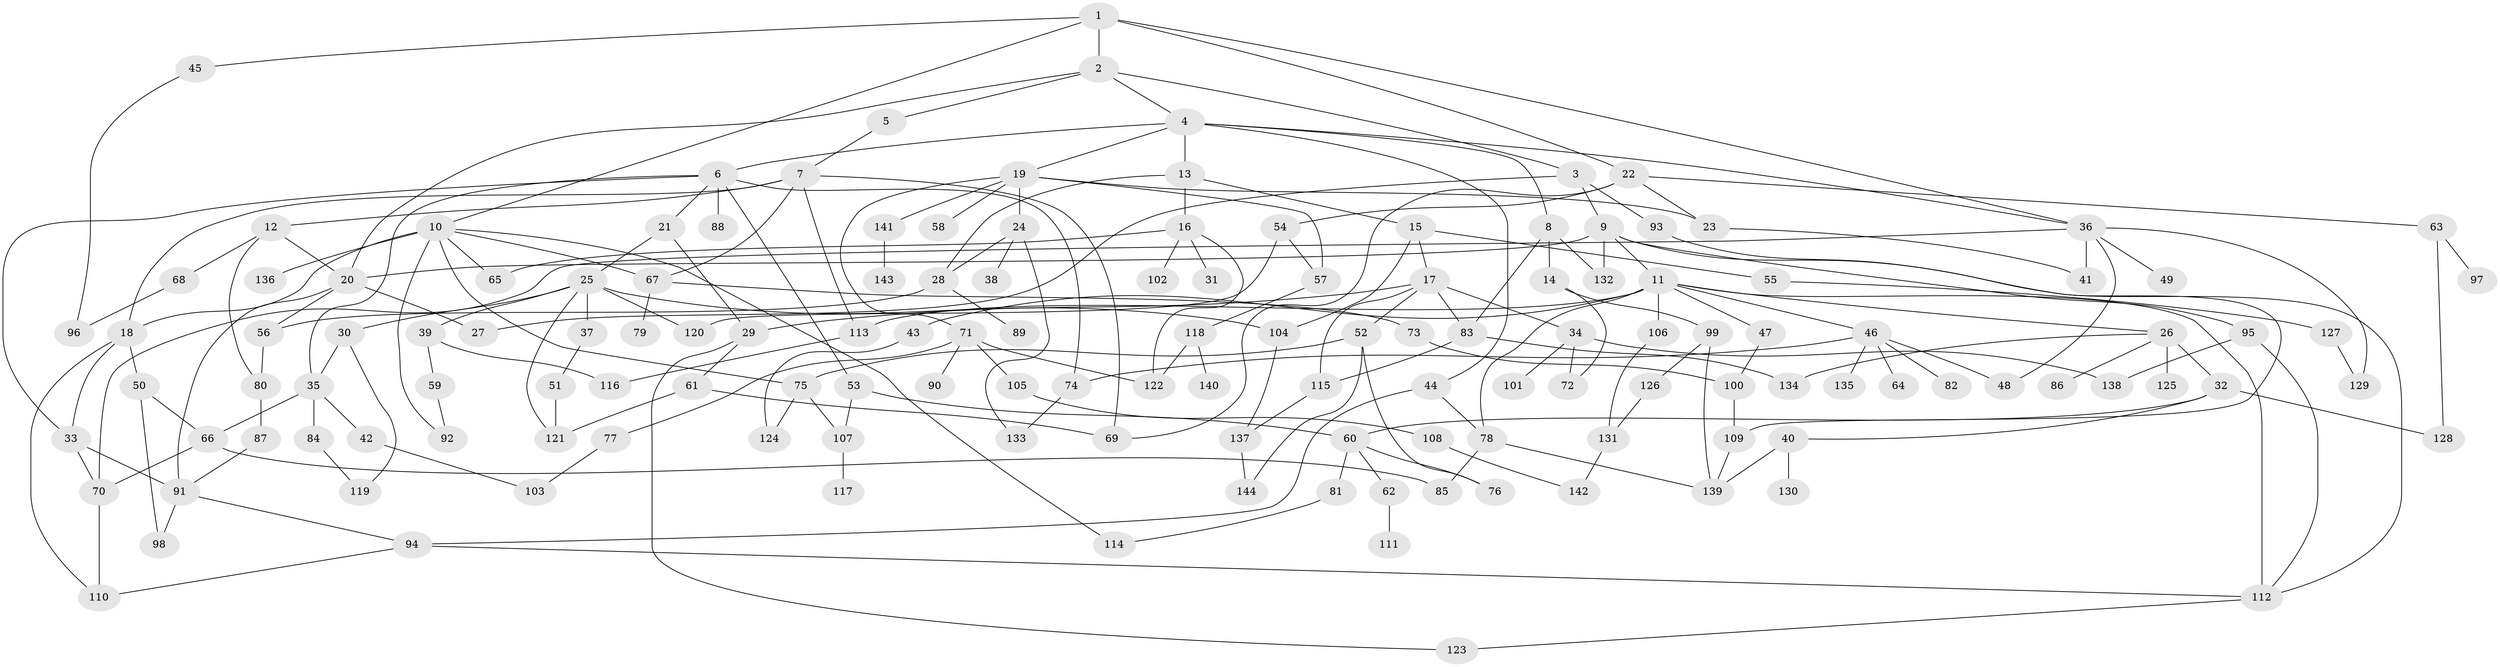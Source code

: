 // Generated by graph-tools (version 1.1) at 2025/34/03/09/25 02:34:21]
// undirected, 144 vertices, 214 edges
graph export_dot {
graph [start="1"]
  node [color=gray90,style=filled];
  1;
  2;
  3;
  4;
  5;
  6;
  7;
  8;
  9;
  10;
  11;
  12;
  13;
  14;
  15;
  16;
  17;
  18;
  19;
  20;
  21;
  22;
  23;
  24;
  25;
  26;
  27;
  28;
  29;
  30;
  31;
  32;
  33;
  34;
  35;
  36;
  37;
  38;
  39;
  40;
  41;
  42;
  43;
  44;
  45;
  46;
  47;
  48;
  49;
  50;
  51;
  52;
  53;
  54;
  55;
  56;
  57;
  58;
  59;
  60;
  61;
  62;
  63;
  64;
  65;
  66;
  67;
  68;
  69;
  70;
  71;
  72;
  73;
  74;
  75;
  76;
  77;
  78;
  79;
  80;
  81;
  82;
  83;
  84;
  85;
  86;
  87;
  88;
  89;
  90;
  91;
  92;
  93;
  94;
  95;
  96;
  97;
  98;
  99;
  100;
  101;
  102;
  103;
  104;
  105;
  106;
  107;
  108;
  109;
  110;
  111;
  112;
  113;
  114;
  115;
  116;
  117;
  118;
  119;
  120;
  121;
  122;
  123;
  124;
  125;
  126;
  127;
  128;
  129;
  130;
  131;
  132;
  133;
  134;
  135;
  136;
  137;
  138;
  139;
  140;
  141;
  142;
  143;
  144;
  1 -- 2;
  1 -- 10;
  1 -- 22;
  1 -- 45;
  1 -- 36;
  2 -- 3;
  2 -- 4;
  2 -- 5;
  2 -- 20;
  3 -- 9;
  3 -- 27;
  3 -- 93;
  4 -- 6;
  4 -- 8;
  4 -- 13;
  4 -- 19;
  4 -- 36;
  4 -- 44;
  5 -- 7;
  6 -- 21;
  6 -- 33;
  6 -- 35;
  6 -- 53;
  6 -- 74;
  6 -- 88;
  7 -- 12;
  7 -- 67;
  7 -- 113;
  7 -- 69;
  7 -- 18;
  8 -- 14;
  8 -- 132;
  8 -- 83;
  9 -- 11;
  9 -- 95;
  9 -- 132;
  9 -- 112;
  9 -- 20;
  10 -- 18;
  10 -- 75;
  10 -- 92;
  10 -- 136;
  10 -- 114;
  10 -- 65;
  10 -- 67;
  11 -- 26;
  11 -- 43;
  11 -- 46;
  11 -- 47;
  11 -- 78;
  11 -- 106;
  11 -- 112;
  11 -- 113;
  12 -- 68;
  12 -- 80;
  12 -- 20;
  13 -- 15;
  13 -- 16;
  13 -- 28;
  14 -- 72;
  14 -- 99;
  15 -- 17;
  15 -- 55;
  15 -- 104;
  16 -- 31;
  16 -- 65;
  16 -- 102;
  16 -- 122;
  17 -- 29;
  17 -- 34;
  17 -- 52;
  17 -- 83;
  17 -- 115;
  18 -- 50;
  18 -- 110;
  18 -- 33;
  19 -- 23;
  19 -- 24;
  19 -- 58;
  19 -- 71;
  19 -- 141;
  19 -- 57;
  20 -- 91;
  20 -- 56;
  20 -- 27;
  21 -- 25;
  21 -- 29;
  22 -- 54;
  22 -- 63;
  22 -- 69;
  22 -- 23;
  23 -- 41;
  24 -- 38;
  24 -- 133;
  24 -- 28;
  25 -- 30;
  25 -- 37;
  25 -- 39;
  25 -- 104;
  25 -- 120;
  25 -- 121;
  26 -- 32;
  26 -- 86;
  26 -- 125;
  26 -- 134;
  28 -- 56;
  28 -- 89;
  29 -- 61;
  29 -- 123;
  30 -- 35;
  30 -- 119;
  32 -- 40;
  32 -- 128;
  32 -- 60;
  33 -- 70;
  33 -- 91;
  34 -- 101;
  34 -- 138;
  34 -- 72;
  35 -- 42;
  35 -- 66;
  35 -- 84;
  36 -- 48;
  36 -- 49;
  36 -- 70;
  36 -- 129;
  36 -- 41;
  37 -- 51;
  39 -- 59;
  39 -- 116;
  40 -- 130;
  40 -- 139;
  42 -- 103;
  43 -- 124;
  44 -- 94;
  44 -- 78;
  45 -- 96;
  46 -- 64;
  46 -- 82;
  46 -- 135;
  46 -- 48;
  46 -- 74;
  47 -- 100;
  50 -- 98;
  50 -- 66;
  51 -- 121;
  52 -- 76;
  52 -- 144;
  52 -- 75;
  53 -- 60;
  53 -- 107;
  54 -- 57;
  54 -- 120;
  55 -- 127;
  56 -- 80;
  57 -- 118;
  59 -- 92;
  60 -- 62;
  60 -- 81;
  60 -- 76;
  61 -- 121;
  61 -- 69;
  62 -- 111;
  63 -- 97;
  63 -- 128;
  66 -- 70;
  66 -- 85;
  67 -- 73;
  67 -- 79;
  68 -- 96;
  70 -- 110;
  71 -- 77;
  71 -- 90;
  71 -- 105;
  71 -- 122;
  73 -- 100;
  74 -- 133;
  75 -- 124;
  75 -- 107;
  77 -- 103;
  78 -- 85;
  78 -- 139;
  80 -- 87;
  81 -- 114;
  83 -- 134;
  83 -- 115;
  84 -- 119;
  87 -- 91;
  91 -- 94;
  91 -- 98;
  93 -- 109;
  94 -- 110;
  94 -- 112;
  95 -- 112;
  95 -- 138;
  99 -- 126;
  99 -- 139;
  100 -- 109;
  104 -- 137;
  105 -- 108;
  106 -- 131;
  107 -- 117;
  108 -- 142;
  109 -- 139;
  112 -- 123;
  113 -- 116;
  115 -- 137;
  118 -- 140;
  118 -- 122;
  126 -- 131;
  127 -- 129;
  131 -- 142;
  137 -- 144;
  141 -- 143;
}
